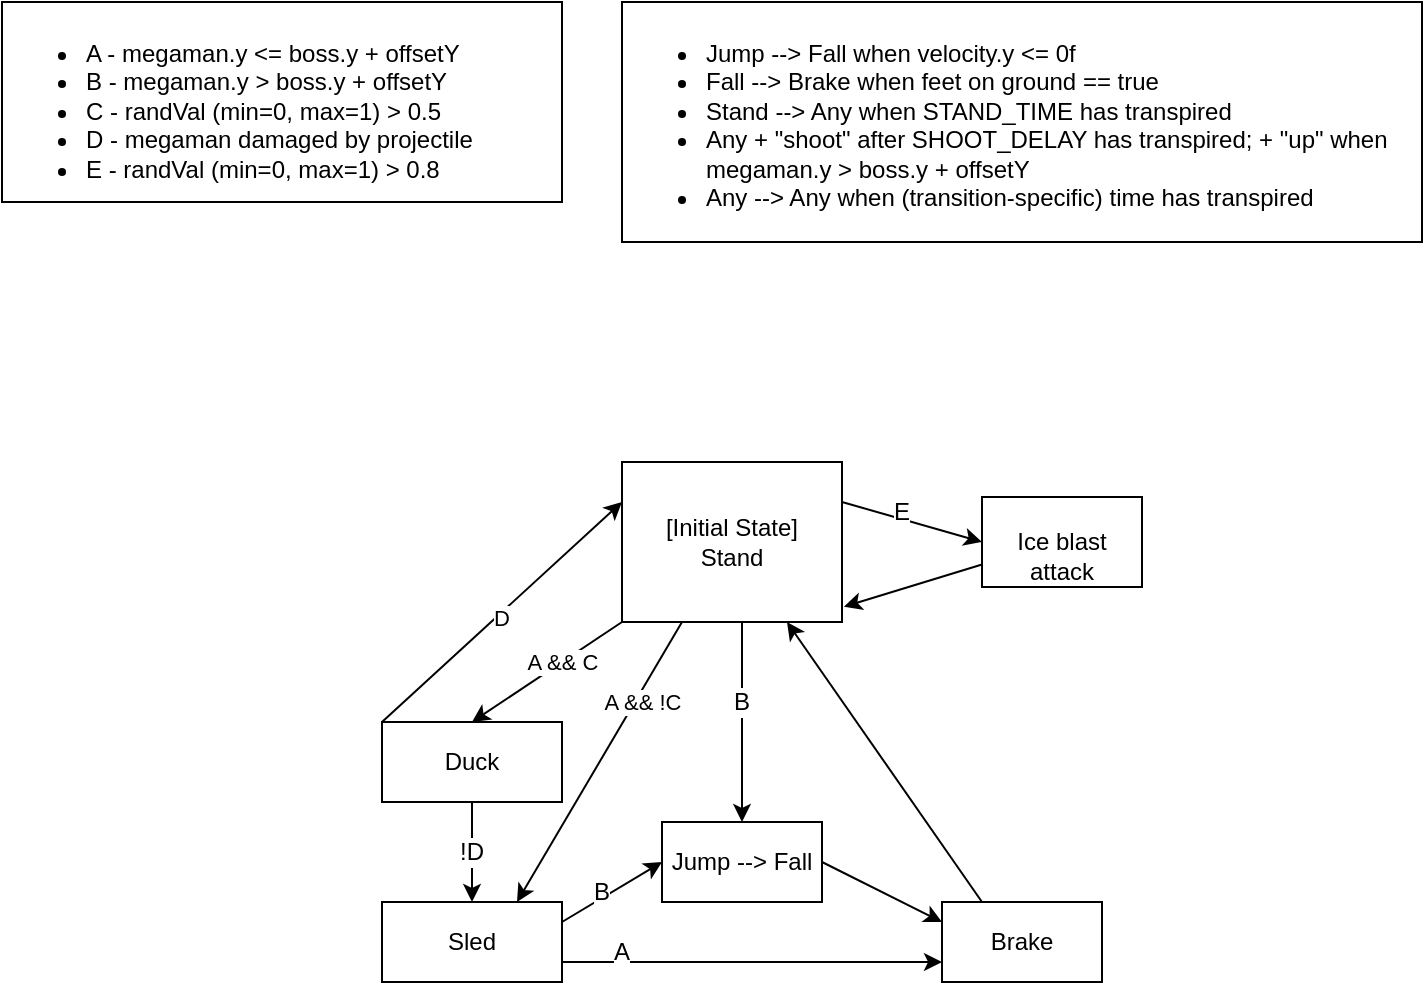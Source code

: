 <mxfile version="24.7.17">
  <diagram name="Page-1" id="JpGtF8ej-KjJaN748KIo">
    <mxGraphModel dx="794" dy="492" grid="1" gridSize="10" guides="1" tooltips="1" connect="1" arrows="1" fold="1" page="1" pageScale="1" pageWidth="850" pageHeight="1100" math="0" shadow="0">
      <root>
        <mxCell id="0" />
        <mxCell id="1" parent="0" />
        <mxCell id="upSwbtTUj7RT3KN1t5y5-1" value="&lt;div&gt;[Initial State]&lt;/div&gt;Stand" style="text;html=1;align=center;verticalAlign=middle;whiteSpace=wrap;rounded=0;strokeColor=default;" parent="1" vertex="1">
          <mxGeometry x="350" y="370" width="110" height="80" as="geometry" />
        </mxCell>
        <mxCell id="upSwbtTUj7RT3KN1t5y5-2" value="Duck" style="text;html=1;align=center;verticalAlign=middle;whiteSpace=wrap;rounded=0;strokeColor=default;" parent="1" vertex="1">
          <mxGeometry x="230" y="500" width="90" height="40" as="geometry" />
        </mxCell>
        <mxCell id="upSwbtTUj7RT3KN1t5y5-3" value="" style="endArrow=classic;html=1;rounded=0;exitX=0;exitY=1;exitDx=0;exitDy=0;entryX=0.5;entryY=0;entryDx=0;entryDy=0;" parent="1" source="upSwbtTUj7RT3KN1t5y5-1" target="upSwbtTUj7RT3KN1t5y5-2" edge="1">
          <mxGeometry width="50" height="50" relative="1" as="geometry">
            <mxPoint x="320" y="420" as="sourcePoint" />
            <mxPoint x="270" y="470" as="targetPoint" />
          </mxGeometry>
        </mxCell>
        <mxCell id="upSwbtTUj7RT3KN1t5y5-5" value="&lt;ul&gt;&lt;li&gt;A - megaman.y &amp;lt;= boss.y + offsetY&lt;/li&gt;&lt;li&gt;B - megaman.y &amp;gt; boss.y + offsetY&lt;/li&gt;&lt;li&gt;C - randVal (min=0, max=1) &amp;gt; 0.5&lt;/li&gt;&lt;li&gt;D - megaman damaged by projectile&lt;/li&gt;&lt;li&gt;E - randVal (min=0, max=1) &amp;gt; 0.8&lt;/li&gt;&lt;/ul&gt;" style="text;html=1;align=left;verticalAlign=top;whiteSpace=wrap;rounded=0;strokeColor=default;fillColor=default;" parent="1" vertex="1">
          <mxGeometry x="40" y="140" width="280" height="100" as="geometry" />
        </mxCell>
        <mxCell id="upSwbtTUj7RT3KN1t5y5-8" value="" style="endArrow=classic;html=1;rounded=0;entryX=0;entryY=0.25;entryDx=0;entryDy=0;exitX=0;exitY=0;exitDx=0;exitDy=0;" parent="1" source="upSwbtTUj7RT3KN1t5y5-2" target="upSwbtTUj7RT3KN1t5y5-1" edge="1">
          <mxGeometry width="50" height="50" relative="1" as="geometry">
            <mxPoint x="220" y="500" as="sourcePoint" />
            <mxPoint x="270" y="450" as="targetPoint" />
          </mxGeometry>
        </mxCell>
        <mxCell id="Clx5B3GSnefknu_mtAmF-1" value="Sled" style="text;html=1;align=center;verticalAlign=middle;whiteSpace=wrap;rounded=0;strokeColor=default;" vertex="1" parent="1">
          <mxGeometry x="230" y="590" width="90" height="40" as="geometry" />
        </mxCell>
        <mxCell id="Clx5B3GSnefknu_mtAmF-2" value="" style="endArrow=classic;html=1;rounded=0;entryX=0.5;entryY=0;entryDx=0;entryDy=0;exitX=0.5;exitY=1;exitDx=0;exitDy=0;" edge="1" parent="1" source="upSwbtTUj7RT3KN1t5y5-2" target="Clx5B3GSnefknu_mtAmF-1">
          <mxGeometry width="50" height="50" relative="1" as="geometry">
            <mxPoint x="320" y="535" as="sourcePoint" />
            <mxPoint x="380" y="585" as="targetPoint" />
          </mxGeometry>
        </mxCell>
        <mxCell id="Clx5B3GSnefknu_mtAmF-3" value="!D" style="text;html=1;align=center;verticalAlign=middle;whiteSpace=wrap;rounded=0;labelBackgroundColor=default;" vertex="1" parent="1">
          <mxGeometry x="245" y="550" width="60" height="30" as="geometry" />
        </mxCell>
        <mxCell id="Clx5B3GSnefknu_mtAmF-5" value="Jump --&amp;gt; Fall" style="text;html=1;align=center;verticalAlign=middle;whiteSpace=wrap;rounded=0;strokeColor=default;" vertex="1" parent="1">
          <mxGeometry x="370" y="550" width="80" height="40" as="geometry" />
        </mxCell>
        <mxCell id="Clx5B3GSnefknu_mtAmF-6" value="" style="endArrow=classic;html=1;rounded=0;entryX=0;entryY=0.5;entryDx=0;entryDy=0;exitX=1;exitY=0.25;exitDx=0;exitDy=0;" edge="1" parent="1" source="Clx5B3GSnefknu_mtAmF-1" target="Clx5B3GSnefknu_mtAmF-5">
          <mxGeometry width="50" height="50" relative="1" as="geometry">
            <mxPoint x="320" y="610" as="sourcePoint" />
            <mxPoint x="370" y="560" as="targetPoint" />
          </mxGeometry>
        </mxCell>
        <mxCell id="Clx5B3GSnefknu_mtAmF-7" value="Brake" style="text;html=1;align=center;verticalAlign=middle;whiteSpace=wrap;rounded=0;strokeColor=default;" vertex="1" parent="1">
          <mxGeometry x="510" y="590" width="80" height="40" as="geometry" />
        </mxCell>
        <mxCell id="Clx5B3GSnefknu_mtAmF-8" value="" style="endArrow=classic;html=1;rounded=0;entryX=0;entryY=0.25;entryDx=0;entryDy=0;exitX=1;exitY=0.5;exitDx=0;exitDy=0;" edge="1" parent="1" source="Clx5B3GSnefknu_mtAmF-5" target="Clx5B3GSnefknu_mtAmF-7">
          <mxGeometry width="50" height="50" relative="1" as="geometry">
            <mxPoint x="460" y="610" as="sourcePoint" />
            <mxPoint x="510" y="560" as="targetPoint" />
          </mxGeometry>
        </mxCell>
        <mxCell id="Clx5B3GSnefknu_mtAmF-9" value="" style="endArrow=classic;html=1;rounded=0;entryX=0.75;entryY=1;entryDx=0;entryDy=0;exitX=0.25;exitY=0;exitDx=0;exitDy=0;" edge="1" parent="1" source="Clx5B3GSnefknu_mtAmF-7" target="upSwbtTUj7RT3KN1t5y5-1">
          <mxGeometry width="50" height="50" relative="1" as="geometry">
            <mxPoint x="540" y="590" as="sourcePoint" />
            <mxPoint x="590" y="540" as="targetPoint" />
          </mxGeometry>
        </mxCell>
        <mxCell id="Clx5B3GSnefknu_mtAmF-12" value="B" style="text;html=1;align=center;verticalAlign=middle;whiteSpace=wrap;rounded=0;labelBackgroundColor=default;" vertex="1" parent="1">
          <mxGeometry x="310" y="570" width="60" height="30" as="geometry" />
        </mxCell>
        <mxCell id="Clx5B3GSnefknu_mtAmF-13" value="" style="endArrow=classic;html=1;rounded=0;exitX=1;exitY=0.75;exitDx=0;exitDy=0;entryX=0;entryY=0.75;entryDx=0;entryDy=0;" edge="1" parent="1" source="Clx5B3GSnefknu_mtAmF-1" target="Clx5B3GSnefknu_mtAmF-7">
          <mxGeometry width="50" height="50" relative="1" as="geometry">
            <mxPoint x="360" y="670" as="sourcePoint" />
            <mxPoint x="410" y="620" as="targetPoint" />
          </mxGeometry>
        </mxCell>
        <mxCell id="Clx5B3GSnefknu_mtAmF-14" value="A" style="text;html=1;align=center;verticalAlign=middle;whiteSpace=wrap;rounded=0;labelBackgroundColor=default;" vertex="1" parent="1">
          <mxGeometry x="320" y="600" width="60" height="30" as="geometry" />
        </mxCell>
        <mxCell id="Clx5B3GSnefknu_mtAmF-15" value="&lt;div&gt;&lt;br&gt;&lt;/div&gt;&lt;div&gt;Ice blast attack&lt;/div&gt;" style="text;html=1;align=center;verticalAlign=middle;whiteSpace=wrap;rounded=0;strokeColor=default;" vertex="1" parent="1">
          <mxGeometry x="530" y="387.5" width="80" height="45" as="geometry" />
        </mxCell>
        <mxCell id="Clx5B3GSnefknu_mtAmF-16" value="" style="endArrow=classic;html=1;rounded=0;entryX=0;entryY=0.5;entryDx=0;entryDy=0;exitX=1;exitY=0.25;exitDx=0;exitDy=0;" edge="1" parent="1" source="upSwbtTUj7RT3KN1t5y5-1" target="Clx5B3GSnefknu_mtAmF-15">
          <mxGeometry width="50" height="50" relative="1" as="geometry">
            <mxPoint x="460" y="390" as="sourcePoint" />
            <mxPoint x="510" y="340" as="targetPoint" />
          </mxGeometry>
        </mxCell>
        <mxCell id="Clx5B3GSnefknu_mtAmF-17" value="E" style="text;html=1;align=center;verticalAlign=middle;whiteSpace=wrap;rounded=0;labelBackgroundColor=default;" vertex="1" parent="1">
          <mxGeometry x="460" y="380" width="60" height="30" as="geometry" />
        </mxCell>
        <mxCell id="Clx5B3GSnefknu_mtAmF-18" value="" style="endArrow=classic;html=1;rounded=0;entryX=1.009;entryY=0.904;entryDx=0;entryDy=0;exitX=0;exitY=0.75;exitDx=0;exitDy=0;entryPerimeter=0;" edge="1" parent="1" source="Clx5B3GSnefknu_mtAmF-15" target="upSwbtTUj7RT3KN1t5y5-1">
          <mxGeometry width="50" height="50" relative="1" as="geometry">
            <mxPoint x="540" y="350" as="sourcePoint" />
            <mxPoint x="590" y="300" as="targetPoint" />
          </mxGeometry>
        </mxCell>
        <mxCell id="Clx5B3GSnefknu_mtAmF-19" value="" style="endArrow=classic;html=1;rounded=0;entryX=0.75;entryY=0;entryDx=0;entryDy=0;" edge="1" parent="1" target="Clx5B3GSnefknu_mtAmF-1">
          <mxGeometry width="50" height="50" relative="1" as="geometry">
            <mxPoint x="380" y="450" as="sourcePoint" />
            <mxPoint x="430" y="400" as="targetPoint" />
          </mxGeometry>
        </mxCell>
        <mxCell id="Clx5B3GSnefknu_mtAmF-20" value="A &amp;amp;&amp;amp; !C" style="edgeLabel;html=1;align=center;verticalAlign=middle;resizable=0;points=[];" vertex="1" connectable="0" parent="1">
          <mxGeometry x="360.001" y="490.005" as="geometry" />
        </mxCell>
        <mxCell id="Clx5B3GSnefknu_mtAmF-21" value="" style="endArrow=classic;html=1;rounded=0;entryX=0.5;entryY=0;entryDx=0;entryDy=0;" edge="1" parent="1" target="Clx5B3GSnefknu_mtAmF-5">
          <mxGeometry width="50" height="50" relative="1" as="geometry">
            <mxPoint x="410" y="450" as="sourcePoint" />
            <mxPoint x="460" y="400" as="targetPoint" />
          </mxGeometry>
        </mxCell>
        <mxCell id="Clx5B3GSnefknu_mtAmF-22" value="B" style="text;html=1;align=center;verticalAlign=middle;whiteSpace=wrap;rounded=0;labelBackgroundColor=default;" vertex="1" parent="1">
          <mxGeometry x="380" y="475" width="60" height="30" as="geometry" />
        </mxCell>
        <mxCell id="Clx5B3GSnefknu_mtAmF-26" value="A &amp;amp;&amp;amp; C" style="edgeLabel;html=1;align=center;verticalAlign=middle;resizable=0;points=[];" vertex="1" connectable="0" parent="1">
          <mxGeometry x="320.0" y="470.0" as="geometry" />
        </mxCell>
        <mxCell id="Clx5B3GSnefknu_mtAmF-27" value="D" style="text;html=1;align=center;verticalAlign=middle;whiteSpace=wrap;rounded=0;fontSize=11;labelBackgroundColor=default;" vertex="1" parent="1">
          <mxGeometry x="260" y="432.5" width="60" height="30" as="geometry" />
        </mxCell>
        <mxCell id="Clx5B3GSnefknu_mtAmF-29" value="&lt;ul&gt;&lt;li&gt;Jump --&amp;gt; Fall when velocity.y &amp;lt;= 0f&lt;/li&gt;&lt;li&gt;Fall --&amp;gt; Brake when feet on ground == true&lt;br&gt;&lt;/li&gt;&lt;li&gt;Stand --&amp;gt; Any when STAND_TIME has transpired&lt;/li&gt;&lt;li&gt;Any + &quot;shoot&quot; after SHOOT_DELAY has transpired; + &quot;up&quot; when megaman.y &amp;gt; boss.y + offsetY&lt;/li&gt;&lt;li&gt;Any --&amp;gt; Any when (transition-specific) time has transpired&lt;/li&gt;&lt;/ul&gt;&lt;div&gt;&lt;br&gt;&lt;/div&gt;" style="text;html=1;align=left;verticalAlign=top;whiteSpace=wrap;rounded=0;strokeColor=default;" vertex="1" parent="1">
          <mxGeometry x="350" y="140" width="400" height="120" as="geometry" />
        </mxCell>
      </root>
    </mxGraphModel>
  </diagram>
</mxfile>
